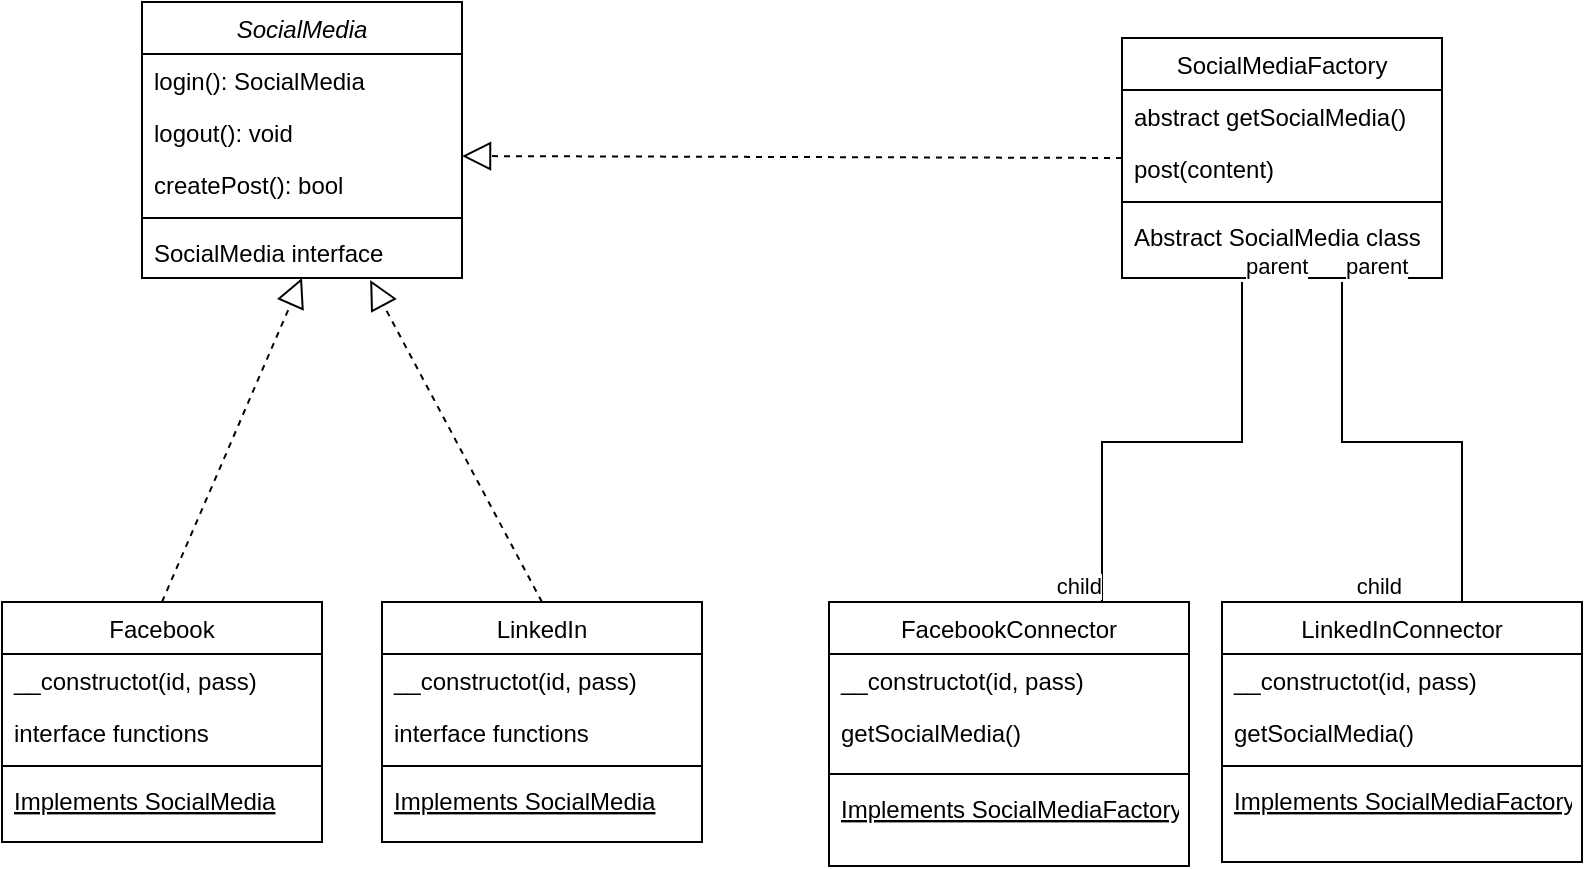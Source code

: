 <mxfile version="15.8.6" type="github">
  <diagram id="C5RBs43oDa-KdzZeNtuy" name="Page-1">
    <mxGraphModel dx="1422" dy="690" grid="1" gridSize="10" guides="1" tooltips="1" connect="1" arrows="1" fold="1" page="1" pageScale="1" pageWidth="827" pageHeight="1169" math="0" shadow="0">
      <root>
        <mxCell id="WIyWlLk6GJQsqaUBKTNV-0" />
        <mxCell id="WIyWlLk6GJQsqaUBKTNV-1" parent="WIyWlLk6GJQsqaUBKTNV-0" />
        <mxCell id="zkfFHV4jXpPFQw0GAbJ--0" value="SocialMedia" style="swimlane;fontStyle=2;align=center;verticalAlign=top;childLayout=stackLayout;horizontal=1;startSize=26;horizontalStack=0;resizeParent=1;resizeLast=0;collapsible=1;marginBottom=0;rounded=0;shadow=0;strokeWidth=1;" parent="WIyWlLk6GJQsqaUBKTNV-1" vertex="1">
          <mxGeometry x="80" y="271" width="160" height="138" as="geometry">
            <mxRectangle x="230" y="140" width="160" height="26" as="alternateBounds" />
          </mxGeometry>
        </mxCell>
        <mxCell id="zkfFHV4jXpPFQw0GAbJ--1" value="login(): SocialMedia" style="text;align=left;verticalAlign=top;spacingLeft=4;spacingRight=4;overflow=hidden;rotatable=0;points=[[0,0.5],[1,0.5]];portConstraint=eastwest;" parent="zkfFHV4jXpPFQw0GAbJ--0" vertex="1">
          <mxGeometry y="26" width="160" height="26" as="geometry" />
        </mxCell>
        <mxCell id="zkfFHV4jXpPFQw0GAbJ--2" value="logout(): void" style="text;align=left;verticalAlign=top;spacingLeft=4;spacingRight=4;overflow=hidden;rotatable=0;points=[[0,0.5],[1,0.5]];portConstraint=eastwest;rounded=0;shadow=0;html=0;" parent="zkfFHV4jXpPFQw0GAbJ--0" vertex="1">
          <mxGeometry y="52" width="160" height="26" as="geometry" />
        </mxCell>
        <mxCell id="zkfFHV4jXpPFQw0GAbJ--3" value="createPost(): bool" style="text;align=left;verticalAlign=top;spacingLeft=4;spacingRight=4;overflow=hidden;rotatable=0;points=[[0,0.5],[1,0.5]];portConstraint=eastwest;rounded=0;shadow=0;html=0;" parent="zkfFHV4jXpPFQw0GAbJ--0" vertex="1">
          <mxGeometry y="78" width="160" height="26" as="geometry" />
        </mxCell>
        <mxCell id="zkfFHV4jXpPFQw0GAbJ--4" value="" style="line;html=1;strokeWidth=1;align=left;verticalAlign=middle;spacingTop=-1;spacingLeft=3;spacingRight=3;rotatable=0;labelPosition=right;points=[];portConstraint=eastwest;" parent="zkfFHV4jXpPFQw0GAbJ--0" vertex="1">
          <mxGeometry y="104" width="160" height="8" as="geometry" />
        </mxCell>
        <mxCell id="zkfFHV4jXpPFQw0GAbJ--5" value="SocialMedia interface" style="text;align=left;verticalAlign=top;spacingLeft=4;spacingRight=4;overflow=hidden;rotatable=0;points=[[0,0.5],[1,0.5]];portConstraint=eastwest;" parent="zkfFHV4jXpPFQw0GAbJ--0" vertex="1">
          <mxGeometry y="112" width="160" height="26" as="geometry" />
        </mxCell>
        <mxCell id="zkfFHV4jXpPFQw0GAbJ--6" value="Facebook" style="swimlane;fontStyle=0;align=center;verticalAlign=top;childLayout=stackLayout;horizontal=1;startSize=26;horizontalStack=0;resizeParent=1;resizeLast=0;collapsible=1;marginBottom=0;rounded=0;shadow=0;strokeWidth=1;" parent="WIyWlLk6GJQsqaUBKTNV-1" vertex="1">
          <mxGeometry x="10" y="571" width="160" height="120" as="geometry">
            <mxRectangle x="130" y="380" width="160" height="26" as="alternateBounds" />
          </mxGeometry>
        </mxCell>
        <mxCell id="zkfFHV4jXpPFQw0GAbJ--7" value="__constructot(id, pass)" style="text;align=left;verticalAlign=top;spacingLeft=4;spacingRight=4;overflow=hidden;rotatable=0;points=[[0,0.5],[1,0.5]];portConstraint=eastwest;" parent="zkfFHV4jXpPFQw0GAbJ--6" vertex="1">
          <mxGeometry y="26" width="160" height="26" as="geometry" />
        </mxCell>
        <mxCell id="zkfFHV4jXpPFQw0GAbJ--8" value="interface functions" style="text;align=left;verticalAlign=top;spacingLeft=4;spacingRight=4;overflow=hidden;rotatable=0;points=[[0,0.5],[1,0.5]];portConstraint=eastwest;rounded=0;shadow=0;html=0;" parent="zkfFHV4jXpPFQw0GAbJ--6" vertex="1">
          <mxGeometry y="52" width="160" height="26" as="geometry" />
        </mxCell>
        <mxCell id="zkfFHV4jXpPFQw0GAbJ--9" value="" style="line;html=1;strokeWidth=1;align=left;verticalAlign=middle;spacingTop=-1;spacingLeft=3;spacingRight=3;rotatable=0;labelPosition=right;points=[];portConstraint=eastwest;" parent="zkfFHV4jXpPFQw0GAbJ--6" vertex="1">
          <mxGeometry y="78" width="160" height="8" as="geometry" />
        </mxCell>
        <mxCell id="zkfFHV4jXpPFQw0GAbJ--10" value="Implements SocialMedia" style="text;align=left;verticalAlign=top;spacingLeft=4;spacingRight=4;overflow=hidden;rotatable=0;points=[[0,0.5],[1,0.5]];portConstraint=eastwest;fontStyle=4" parent="zkfFHV4jXpPFQw0GAbJ--6" vertex="1">
          <mxGeometry y="86" width="160" height="34" as="geometry" />
        </mxCell>
        <mxCell id="zkfFHV4jXpPFQw0GAbJ--17" value="SocialMediaFactory" style="swimlane;fontStyle=0;align=center;verticalAlign=top;childLayout=stackLayout;horizontal=1;startSize=26;horizontalStack=0;resizeParent=1;resizeLast=0;collapsible=1;marginBottom=0;rounded=0;shadow=0;strokeWidth=1;" parent="WIyWlLk6GJQsqaUBKTNV-1" vertex="1">
          <mxGeometry x="570" y="289" width="160" height="120" as="geometry">
            <mxRectangle x="550" y="140" width="160" height="26" as="alternateBounds" />
          </mxGeometry>
        </mxCell>
        <mxCell id="zkfFHV4jXpPFQw0GAbJ--18" value="abstract getSocialMedia()" style="text;align=left;verticalAlign=top;spacingLeft=4;spacingRight=4;overflow=hidden;rotatable=0;points=[[0,0.5],[1,0.5]];portConstraint=eastwest;" parent="zkfFHV4jXpPFQw0GAbJ--17" vertex="1">
          <mxGeometry y="26" width="160" height="26" as="geometry" />
        </mxCell>
        <mxCell id="zkfFHV4jXpPFQw0GAbJ--19" value="post(content)" style="text;align=left;verticalAlign=top;spacingLeft=4;spacingRight=4;overflow=hidden;rotatable=0;points=[[0,0.5],[1,0.5]];portConstraint=eastwest;rounded=0;shadow=0;html=0;" parent="zkfFHV4jXpPFQw0GAbJ--17" vertex="1">
          <mxGeometry y="52" width="160" height="26" as="geometry" />
        </mxCell>
        <mxCell id="zkfFHV4jXpPFQw0GAbJ--23" value="" style="line;html=1;strokeWidth=1;align=left;verticalAlign=middle;spacingTop=-1;spacingLeft=3;spacingRight=3;rotatable=0;labelPosition=right;points=[];portConstraint=eastwest;" parent="zkfFHV4jXpPFQw0GAbJ--17" vertex="1">
          <mxGeometry y="78" width="160" height="8" as="geometry" />
        </mxCell>
        <mxCell id="zkfFHV4jXpPFQw0GAbJ--25" value="Abstract SocialMedia class" style="text;align=left;verticalAlign=top;spacingLeft=4;spacingRight=4;overflow=hidden;rotatable=0;points=[[0,0.5],[1,0.5]];portConstraint=eastwest;" parent="zkfFHV4jXpPFQw0GAbJ--17" vertex="1">
          <mxGeometry y="86" width="160" height="26" as="geometry" />
        </mxCell>
        <mxCell id="L_Ppfw0ZXvBws6jyD-TO-7" value="LinkedIn" style="swimlane;fontStyle=0;align=center;verticalAlign=top;childLayout=stackLayout;horizontal=1;startSize=26;horizontalStack=0;resizeParent=1;resizeLast=0;collapsible=1;marginBottom=0;rounded=0;shadow=0;strokeWidth=1;" parent="WIyWlLk6GJQsqaUBKTNV-1" vertex="1">
          <mxGeometry x="200" y="571" width="160" height="120" as="geometry">
            <mxRectangle x="130" y="380" width="160" height="26" as="alternateBounds" />
          </mxGeometry>
        </mxCell>
        <mxCell id="L_Ppfw0ZXvBws6jyD-TO-8" value="__constructot(id, pass)" style="text;align=left;verticalAlign=top;spacingLeft=4;spacingRight=4;overflow=hidden;rotatable=0;points=[[0,0.5],[1,0.5]];portConstraint=eastwest;" parent="L_Ppfw0ZXvBws6jyD-TO-7" vertex="1">
          <mxGeometry y="26" width="160" height="26" as="geometry" />
        </mxCell>
        <mxCell id="L_Ppfw0ZXvBws6jyD-TO-9" value="interface functions" style="text;align=left;verticalAlign=top;spacingLeft=4;spacingRight=4;overflow=hidden;rotatable=0;points=[[0,0.5],[1,0.5]];portConstraint=eastwest;rounded=0;shadow=0;html=0;" parent="L_Ppfw0ZXvBws6jyD-TO-7" vertex="1">
          <mxGeometry y="52" width="160" height="26" as="geometry" />
        </mxCell>
        <mxCell id="L_Ppfw0ZXvBws6jyD-TO-10" value="" style="line;html=1;strokeWidth=1;align=left;verticalAlign=middle;spacingTop=-1;spacingLeft=3;spacingRight=3;rotatable=0;labelPosition=right;points=[];portConstraint=eastwest;" parent="L_Ppfw0ZXvBws6jyD-TO-7" vertex="1">
          <mxGeometry y="78" width="160" height="8" as="geometry" />
        </mxCell>
        <mxCell id="L_Ppfw0ZXvBws6jyD-TO-11" value="Implements SocialMedia" style="text;align=left;verticalAlign=top;spacingLeft=4;spacingRight=4;overflow=hidden;rotatable=0;points=[[0,0.5],[1,0.5]];portConstraint=eastwest;fontStyle=4" parent="L_Ppfw0ZXvBws6jyD-TO-7" vertex="1">
          <mxGeometry y="86" width="160" height="34" as="geometry" />
        </mxCell>
        <mxCell id="L_Ppfw0ZXvBws6jyD-TO-14" value="" style="endArrow=block;dashed=1;endFill=0;endSize=12;html=1;rounded=0;entryX=0.5;entryY=1;entryDx=0;entryDy=0;exitX=0.5;exitY=0;exitDx=0;exitDy=0;" parent="WIyWlLk6GJQsqaUBKTNV-1" source="zkfFHV4jXpPFQw0GAbJ--6" target="zkfFHV4jXpPFQw0GAbJ--0" edge="1">
          <mxGeometry width="160" relative="1" as="geometry">
            <mxPoint x="100" y="546" as="sourcePoint" />
            <mxPoint x="260" y="546" as="targetPoint" />
          </mxGeometry>
        </mxCell>
        <mxCell id="L_Ppfw0ZXvBws6jyD-TO-15" value="" style="endArrow=block;dashed=1;endFill=0;endSize=12;html=1;rounded=0;exitX=0.5;exitY=0;exitDx=0;exitDy=0;entryX=0.713;entryY=1.038;entryDx=0;entryDy=0;entryPerimeter=0;" parent="WIyWlLk6GJQsqaUBKTNV-1" source="L_Ppfw0ZXvBws6jyD-TO-7" target="zkfFHV4jXpPFQw0GAbJ--5" edge="1">
          <mxGeometry width="160" relative="1" as="geometry">
            <mxPoint x="100" y="581" as="sourcePoint" />
            <mxPoint x="180" y="441" as="targetPoint" />
          </mxGeometry>
        </mxCell>
        <mxCell id="L_Ppfw0ZXvBws6jyD-TO-17" value="FacebookConnector" style="swimlane;fontStyle=0;align=center;verticalAlign=top;childLayout=stackLayout;horizontal=1;startSize=26;horizontalStack=0;resizeParent=1;resizeLast=0;collapsible=1;marginBottom=0;rounded=0;shadow=0;strokeWidth=1;" parent="WIyWlLk6GJQsqaUBKTNV-1" vertex="1">
          <mxGeometry x="423.5" y="571" width="180" height="132" as="geometry">
            <mxRectangle x="130" y="380" width="160" height="26" as="alternateBounds" />
          </mxGeometry>
        </mxCell>
        <mxCell id="L_Ppfw0ZXvBws6jyD-TO-41" value="__constructot(id, pass)" style="text;align=left;verticalAlign=top;spacingLeft=4;spacingRight=4;overflow=hidden;rotatable=0;points=[[0,0.5],[1,0.5]];portConstraint=eastwest;" parent="L_Ppfw0ZXvBws6jyD-TO-17" vertex="1">
          <mxGeometry y="26" width="180" height="26" as="geometry" />
        </mxCell>
        <mxCell id="L_Ppfw0ZXvBws6jyD-TO-18" value="getSocialMedia()" style="text;align=left;verticalAlign=top;spacingLeft=4;spacingRight=4;overflow=hidden;rotatable=0;points=[[0,0.5],[1,0.5]];portConstraint=eastwest;" parent="L_Ppfw0ZXvBws6jyD-TO-17" vertex="1">
          <mxGeometry y="52" width="180" height="30" as="geometry" />
        </mxCell>
        <mxCell id="L_Ppfw0ZXvBws6jyD-TO-20" value="" style="line;html=1;strokeWidth=1;align=left;verticalAlign=middle;spacingTop=-1;spacingLeft=3;spacingRight=3;rotatable=0;labelPosition=right;points=[];portConstraint=eastwest;" parent="L_Ppfw0ZXvBws6jyD-TO-17" vertex="1">
          <mxGeometry y="82" width="180" height="8" as="geometry" />
        </mxCell>
        <mxCell id="L_Ppfw0ZXvBws6jyD-TO-21" value="Implements SocialMediaFactory" style="text;align=left;verticalAlign=top;spacingLeft=4;spacingRight=4;overflow=hidden;rotatable=0;points=[[0,0.5],[1,0.5]];portConstraint=eastwest;fontStyle=4" parent="L_Ppfw0ZXvBws6jyD-TO-17" vertex="1">
          <mxGeometry y="90" width="180" height="34" as="geometry" />
        </mxCell>
        <mxCell id="L_Ppfw0ZXvBws6jyD-TO-30" value="LinkedInConnector" style="swimlane;fontStyle=0;align=center;verticalAlign=top;childLayout=stackLayout;horizontal=1;startSize=26;horizontalStack=0;resizeParent=1;resizeLast=0;collapsible=1;marginBottom=0;rounded=0;shadow=0;strokeWidth=1;" parent="WIyWlLk6GJQsqaUBKTNV-1" vertex="1">
          <mxGeometry x="620" y="571" width="180" height="130" as="geometry">
            <mxRectangle x="130" y="380" width="160" height="26" as="alternateBounds" />
          </mxGeometry>
        </mxCell>
        <mxCell id="L_Ppfw0ZXvBws6jyD-TO-42" value="__constructot(id, pass)" style="text;align=left;verticalAlign=top;spacingLeft=4;spacingRight=4;overflow=hidden;rotatable=0;points=[[0,0.5],[1,0.5]];portConstraint=eastwest;" parent="L_Ppfw0ZXvBws6jyD-TO-30" vertex="1">
          <mxGeometry y="26" width="180" height="26" as="geometry" />
        </mxCell>
        <mxCell id="L_Ppfw0ZXvBws6jyD-TO-31" value="getSocialMedia()" style="text;align=left;verticalAlign=top;spacingLeft=4;spacingRight=4;overflow=hidden;rotatable=0;points=[[0,0.5],[1,0.5]];portConstraint=eastwest;" parent="L_Ppfw0ZXvBws6jyD-TO-30" vertex="1">
          <mxGeometry y="52" width="180" height="26" as="geometry" />
        </mxCell>
        <mxCell id="L_Ppfw0ZXvBws6jyD-TO-32" value="" style="line;html=1;strokeWidth=1;align=left;verticalAlign=middle;spacingTop=-1;spacingLeft=3;spacingRight=3;rotatable=0;labelPosition=right;points=[];portConstraint=eastwest;" parent="L_Ppfw0ZXvBws6jyD-TO-30" vertex="1">
          <mxGeometry y="78" width="180" height="8" as="geometry" />
        </mxCell>
        <mxCell id="L_Ppfw0ZXvBws6jyD-TO-33" value="Implements SocialMediaFactory" style="text;align=left;verticalAlign=top;spacingLeft=4;spacingRight=4;overflow=hidden;rotatable=0;points=[[0,0.5],[1,0.5]];portConstraint=eastwest;fontStyle=4" parent="L_Ppfw0ZXvBws6jyD-TO-30" vertex="1">
          <mxGeometry y="86" width="180" height="34" as="geometry" />
        </mxCell>
        <mxCell id="L_Ppfw0ZXvBws6jyD-TO-34" value="" style="endArrow=block;dashed=1;endFill=0;endSize=12;html=1;rounded=0;entryX=1;entryY=-0.038;entryDx=0;entryDy=0;entryPerimeter=0;" parent="WIyWlLk6GJQsqaUBKTNV-1" target="zkfFHV4jXpPFQw0GAbJ--3" edge="1">
          <mxGeometry width="160" relative="1" as="geometry">
            <mxPoint x="570" y="349" as="sourcePoint" />
            <mxPoint x="400" y="348.5" as="targetPoint" />
          </mxGeometry>
        </mxCell>
        <mxCell id="L_Ppfw0ZXvBws6jyD-TO-35" value="" style="endArrow=none;html=1;edgeStyle=orthogonalEdgeStyle;rounded=0;" parent="WIyWlLk6GJQsqaUBKTNV-1" edge="1">
          <mxGeometry relative="1" as="geometry">
            <mxPoint x="630" y="411" as="sourcePoint" />
            <mxPoint x="560" y="571" as="targetPoint" />
            <Array as="points">
              <mxPoint x="630" y="491" />
              <mxPoint x="560" y="491" />
              <mxPoint x="560" y="571" />
            </Array>
          </mxGeometry>
        </mxCell>
        <mxCell id="L_Ppfw0ZXvBws6jyD-TO-36" value="parent" style="edgeLabel;resizable=0;html=1;align=left;verticalAlign=bottom;" parent="L_Ppfw0ZXvBws6jyD-TO-35" connectable="0" vertex="1">
          <mxGeometry x="-1" relative="1" as="geometry" />
        </mxCell>
        <mxCell id="L_Ppfw0ZXvBws6jyD-TO-37" value="child" style="edgeLabel;resizable=0;html=1;align=right;verticalAlign=bottom;" parent="L_Ppfw0ZXvBws6jyD-TO-35" connectable="0" vertex="1">
          <mxGeometry x="1" relative="1" as="geometry" />
        </mxCell>
        <mxCell id="L_Ppfw0ZXvBws6jyD-TO-38" value="" style="endArrow=none;html=1;edgeStyle=orthogonalEdgeStyle;rounded=0;" parent="WIyWlLk6GJQsqaUBKTNV-1" edge="1">
          <mxGeometry relative="1" as="geometry">
            <mxPoint x="680" y="411" as="sourcePoint" />
            <mxPoint x="710" y="571" as="targetPoint" />
            <Array as="points">
              <mxPoint x="680" y="491" />
              <mxPoint x="740" y="491" />
              <mxPoint x="740" y="571" />
            </Array>
          </mxGeometry>
        </mxCell>
        <mxCell id="L_Ppfw0ZXvBws6jyD-TO-39" value="parent" style="edgeLabel;resizable=0;html=1;align=left;verticalAlign=bottom;" parent="L_Ppfw0ZXvBws6jyD-TO-38" connectable="0" vertex="1">
          <mxGeometry x="-1" relative="1" as="geometry" />
        </mxCell>
        <mxCell id="L_Ppfw0ZXvBws6jyD-TO-40" value="child" style="edgeLabel;resizable=0;html=1;align=right;verticalAlign=bottom;" parent="L_Ppfw0ZXvBws6jyD-TO-38" connectable="0" vertex="1">
          <mxGeometry x="1" relative="1" as="geometry" />
        </mxCell>
      </root>
    </mxGraphModel>
  </diagram>
</mxfile>
